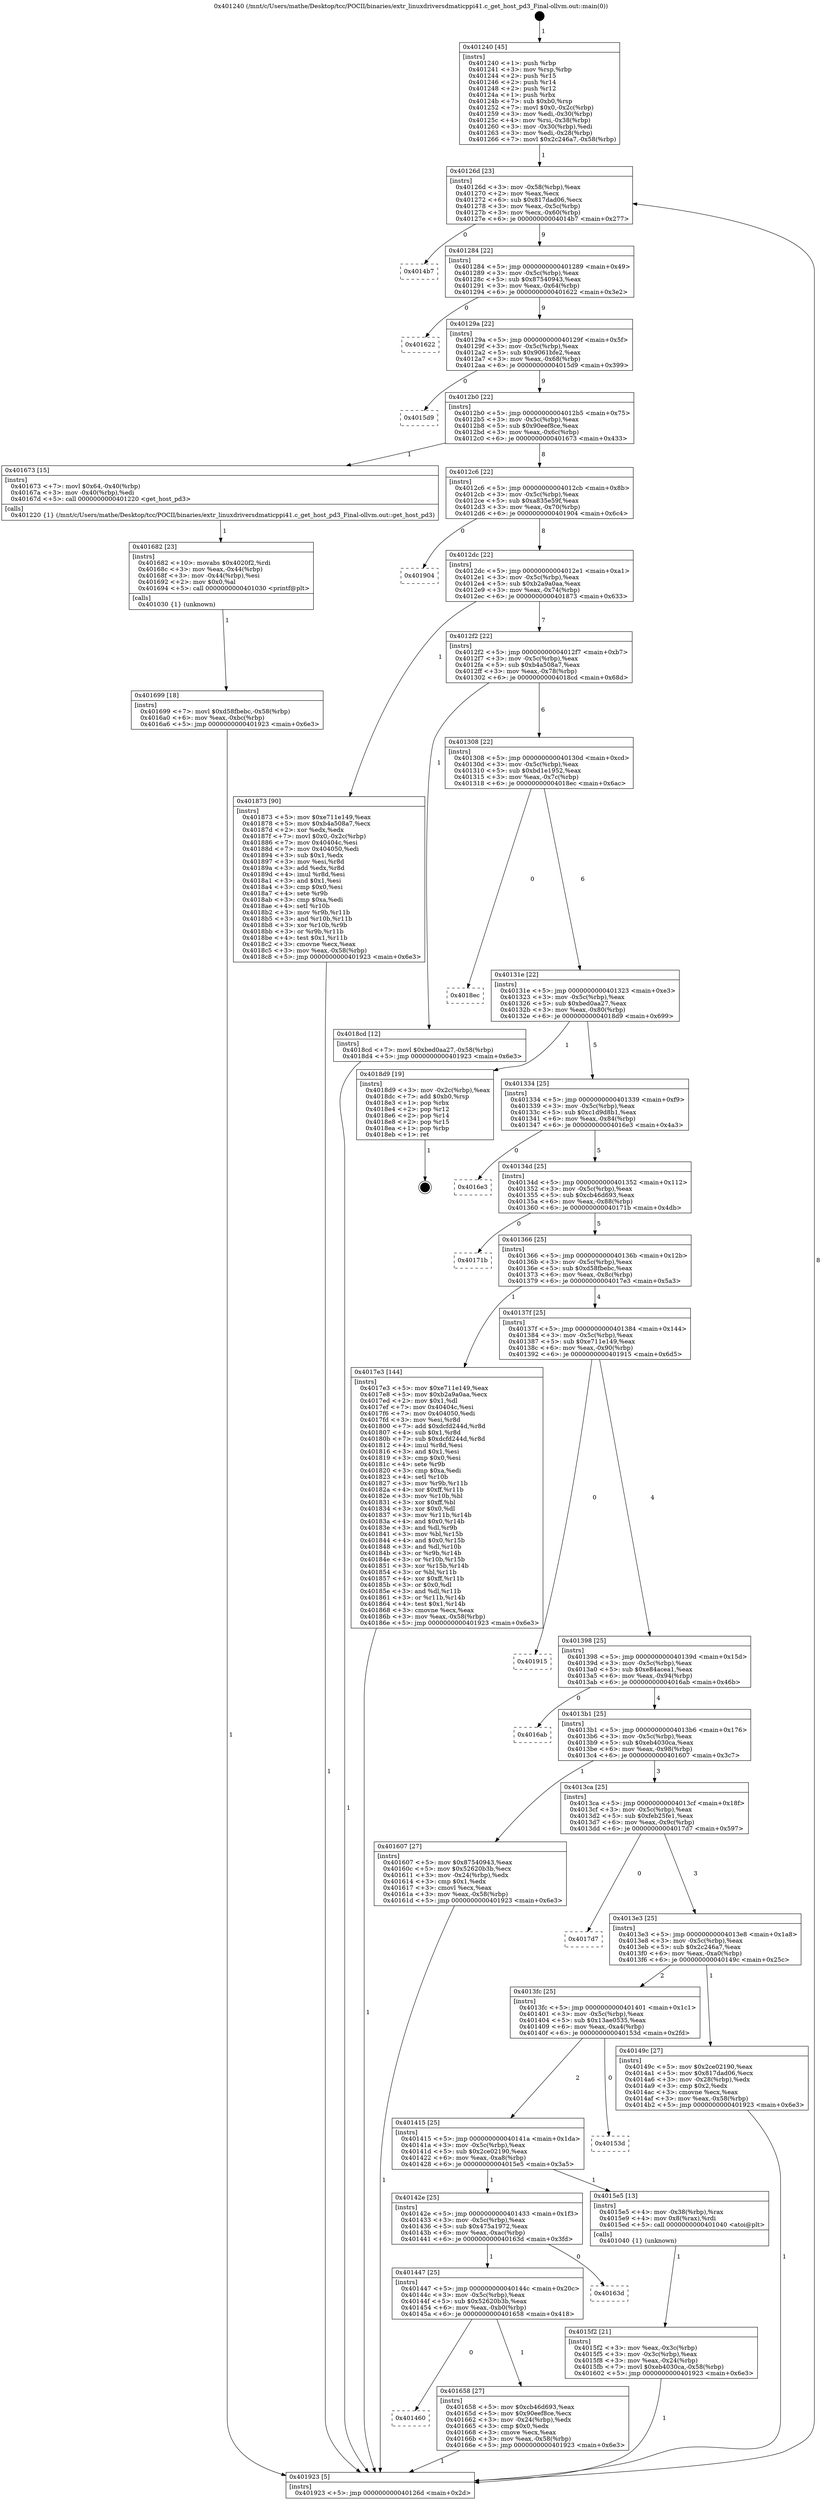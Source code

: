 digraph "0x401240" {
  label = "0x401240 (/mnt/c/Users/mathe/Desktop/tcc/POCII/binaries/extr_linuxdriversdmaticppi41.c_get_host_pd3_Final-ollvm.out::main(0))"
  labelloc = "t"
  node[shape=record]

  Entry [label="",width=0.3,height=0.3,shape=circle,fillcolor=black,style=filled]
  "0x40126d" [label="{
     0x40126d [23]\l
     | [instrs]\l
     &nbsp;&nbsp;0x40126d \<+3\>: mov -0x58(%rbp),%eax\l
     &nbsp;&nbsp;0x401270 \<+2\>: mov %eax,%ecx\l
     &nbsp;&nbsp;0x401272 \<+6\>: sub $0x817dad06,%ecx\l
     &nbsp;&nbsp;0x401278 \<+3\>: mov %eax,-0x5c(%rbp)\l
     &nbsp;&nbsp;0x40127b \<+3\>: mov %ecx,-0x60(%rbp)\l
     &nbsp;&nbsp;0x40127e \<+6\>: je 00000000004014b7 \<main+0x277\>\l
  }"]
  "0x4014b7" [label="{
     0x4014b7\l
  }", style=dashed]
  "0x401284" [label="{
     0x401284 [22]\l
     | [instrs]\l
     &nbsp;&nbsp;0x401284 \<+5\>: jmp 0000000000401289 \<main+0x49\>\l
     &nbsp;&nbsp;0x401289 \<+3\>: mov -0x5c(%rbp),%eax\l
     &nbsp;&nbsp;0x40128c \<+5\>: sub $0x87540943,%eax\l
     &nbsp;&nbsp;0x401291 \<+3\>: mov %eax,-0x64(%rbp)\l
     &nbsp;&nbsp;0x401294 \<+6\>: je 0000000000401622 \<main+0x3e2\>\l
  }"]
  Exit [label="",width=0.3,height=0.3,shape=circle,fillcolor=black,style=filled,peripheries=2]
  "0x401622" [label="{
     0x401622\l
  }", style=dashed]
  "0x40129a" [label="{
     0x40129a [22]\l
     | [instrs]\l
     &nbsp;&nbsp;0x40129a \<+5\>: jmp 000000000040129f \<main+0x5f\>\l
     &nbsp;&nbsp;0x40129f \<+3\>: mov -0x5c(%rbp),%eax\l
     &nbsp;&nbsp;0x4012a2 \<+5\>: sub $0x9061bfe2,%eax\l
     &nbsp;&nbsp;0x4012a7 \<+3\>: mov %eax,-0x68(%rbp)\l
     &nbsp;&nbsp;0x4012aa \<+6\>: je 00000000004015d9 \<main+0x399\>\l
  }"]
  "0x401699" [label="{
     0x401699 [18]\l
     | [instrs]\l
     &nbsp;&nbsp;0x401699 \<+7\>: movl $0xd58fbebc,-0x58(%rbp)\l
     &nbsp;&nbsp;0x4016a0 \<+6\>: mov %eax,-0xbc(%rbp)\l
     &nbsp;&nbsp;0x4016a6 \<+5\>: jmp 0000000000401923 \<main+0x6e3\>\l
  }"]
  "0x4015d9" [label="{
     0x4015d9\l
  }", style=dashed]
  "0x4012b0" [label="{
     0x4012b0 [22]\l
     | [instrs]\l
     &nbsp;&nbsp;0x4012b0 \<+5\>: jmp 00000000004012b5 \<main+0x75\>\l
     &nbsp;&nbsp;0x4012b5 \<+3\>: mov -0x5c(%rbp),%eax\l
     &nbsp;&nbsp;0x4012b8 \<+5\>: sub $0x90eef8ce,%eax\l
     &nbsp;&nbsp;0x4012bd \<+3\>: mov %eax,-0x6c(%rbp)\l
     &nbsp;&nbsp;0x4012c0 \<+6\>: je 0000000000401673 \<main+0x433\>\l
  }"]
  "0x401682" [label="{
     0x401682 [23]\l
     | [instrs]\l
     &nbsp;&nbsp;0x401682 \<+10\>: movabs $0x4020f2,%rdi\l
     &nbsp;&nbsp;0x40168c \<+3\>: mov %eax,-0x44(%rbp)\l
     &nbsp;&nbsp;0x40168f \<+3\>: mov -0x44(%rbp),%esi\l
     &nbsp;&nbsp;0x401692 \<+2\>: mov $0x0,%al\l
     &nbsp;&nbsp;0x401694 \<+5\>: call 0000000000401030 \<printf@plt\>\l
     | [calls]\l
     &nbsp;&nbsp;0x401030 \{1\} (unknown)\l
  }"]
  "0x401673" [label="{
     0x401673 [15]\l
     | [instrs]\l
     &nbsp;&nbsp;0x401673 \<+7\>: movl $0x64,-0x40(%rbp)\l
     &nbsp;&nbsp;0x40167a \<+3\>: mov -0x40(%rbp),%edi\l
     &nbsp;&nbsp;0x40167d \<+5\>: call 0000000000401220 \<get_host_pd3\>\l
     | [calls]\l
     &nbsp;&nbsp;0x401220 \{1\} (/mnt/c/Users/mathe/Desktop/tcc/POCII/binaries/extr_linuxdriversdmaticppi41.c_get_host_pd3_Final-ollvm.out::get_host_pd3)\l
  }"]
  "0x4012c6" [label="{
     0x4012c6 [22]\l
     | [instrs]\l
     &nbsp;&nbsp;0x4012c6 \<+5\>: jmp 00000000004012cb \<main+0x8b\>\l
     &nbsp;&nbsp;0x4012cb \<+3\>: mov -0x5c(%rbp),%eax\l
     &nbsp;&nbsp;0x4012ce \<+5\>: sub $0xa835e59f,%eax\l
     &nbsp;&nbsp;0x4012d3 \<+3\>: mov %eax,-0x70(%rbp)\l
     &nbsp;&nbsp;0x4012d6 \<+6\>: je 0000000000401904 \<main+0x6c4\>\l
  }"]
  "0x401460" [label="{
     0x401460\l
  }", style=dashed]
  "0x401904" [label="{
     0x401904\l
  }", style=dashed]
  "0x4012dc" [label="{
     0x4012dc [22]\l
     | [instrs]\l
     &nbsp;&nbsp;0x4012dc \<+5\>: jmp 00000000004012e1 \<main+0xa1\>\l
     &nbsp;&nbsp;0x4012e1 \<+3\>: mov -0x5c(%rbp),%eax\l
     &nbsp;&nbsp;0x4012e4 \<+5\>: sub $0xb2a9a0aa,%eax\l
     &nbsp;&nbsp;0x4012e9 \<+3\>: mov %eax,-0x74(%rbp)\l
     &nbsp;&nbsp;0x4012ec \<+6\>: je 0000000000401873 \<main+0x633\>\l
  }"]
  "0x401658" [label="{
     0x401658 [27]\l
     | [instrs]\l
     &nbsp;&nbsp;0x401658 \<+5\>: mov $0xcb46d693,%eax\l
     &nbsp;&nbsp;0x40165d \<+5\>: mov $0x90eef8ce,%ecx\l
     &nbsp;&nbsp;0x401662 \<+3\>: mov -0x24(%rbp),%edx\l
     &nbsp;&nbsp;0x401665 \<+3\>: cmp $0x0,%edx\l
     &nbsp;&nbsp;0x401668 \<+3\>: cmove %ecx,%eax\l
     &nbsp;&nbsp;0x40166b \<+3\>: mov %eax,-0x58(%rbp)\l
     &nbsp;&nbsp;0x40166e \<+5\>: jmp 0000000000401923 \<main+0x6e3\>\l
  }"]
  "0x401873" [label="{
     0x401873 [90]\l
     | [instrs]\l
     &nbsp;&nbsp;0x401873 \<+5\>: mov $0xe711e149,%eax\l
     &nbsp;&nbsp;0x401878 \<+5\>: mov $0xb4a508a7,%ecx\l
     &nbsp;&nbsp;0x40187d \<+2\>: xor %edx,%edx\l
     &nbsp;&nbsp;0x40187f \<+7\>: movl $0x0,-0x2c(%rbp)\l
     &nbsp;&nbsp;0x401886 \<+7\>: mov 0x40404c,%esi\l
     &nbsp;&nbsp;0x40188d \<+7\>: mov 0x404050,%edi\l
     &nbsp;&nbsp;0x401894 \<+3\>: sub $0x1,%edx\l
     &nbsp;&nbsp;0x401897 \<+3\>: mov %esi,%r8d\l
     &nbsp;&nbsp;0x40189a \<+3\>: add %edx,%r8d\l
     &nbsp;&nbsp;0x40189d \<+4\>: imul %r8d,%esi\l
     &nbsp;&nbsp;0x4018a1 \<+3\>: and $0x1,%esi\l
     &nbsp;&nbsp;0x4018a4 \<+3\>: cmp $0x0,%esi\l
     &nbsp;&nbsp;0x4018a7 \<+4\>: sete %r9b\l
     &nbsp;&nbsp;0x4018ab \<+3\>: cmp $0xa,%edi\l
     &nbsp;&nbsp;0x4018ae \<+4\>: setl %r10b\l
     &nbsp;&nbsp;0x4018b2 \<+3\>: mov %r9b,%r11b\l
     &nbsp;&nbsp;0x4018b5 \<+3\>: and %r10b,%r11b\l
     &nbsp;&nbsp;0x4018b8 \<+3\>: xor %r10b,%r9b\l
     &nbsp;&nbsp;0x4018bb \<+3\>: or %r9b,%r11b\l
     &nbsp;&nbsp;0x4018be \<+4\>: test $0x1,%r11b\l
     &nbsp;&nbsp;0x4018c2 \<+3\>: cmovne %ecx,%eax\l
     &nbsp;&nbsp;0x4018c5 \<+3\>: mov %eax,-0x58(%rbp)\l
     &nbsp;&nbsp;0x4018c8 \<+5\>: jmp 0000000000401923 \<main+0x6e3\>\l
  }"]
  "0x4012f2" [label="{
     0x4012f2 [22]\l
     | [instrs]\l
     &nbsp;&nbsp;0x4012f2 \<+5\>: jmp 00000000004012f7 \<main+0xb7\>\l
     &nbsp;&nbsp;0x4012f7 \<+3\>: mov -0x5c(%rbp),%eax\l
     &nbsp;&nbsp;0x4012fa \<+5\>: sub $0xb4a508a7,%eax\l
     &nbsp;&nbsp;0x4012ff \<+3\>: mov %eax,-0x78(%rbp)\l
     &nbsp;&nbsp;0x401302 \<+6\>: je 00000000004018cd \<main+0x68d\>\l
  }"]
  "0x401447" [label="{
     0x401447 [25]\l
     | [instrs]\l
     &nbsp;&nbsp;0x401447 \<+5\>: jmp 000000000040144c \<main+0x20c\>\l
     &nbsp;&nbsp;0x40144c \<+3\>: mov -0x5c(%rbp),%eax\l
     &nbsp;&nbsp;0x40144f \<+5\>: sub $0x52620b3b,%eax\l
     &nbsp;&nbsp;0x401454 \<+6\>: mov %eax,-0xb0(%rbp)\l
     &nbsp;&nbsp;0x40145a \<+6\>: je 0000000000401658 \<main+0x418\>\l
  }"]
  "0x4018cd" [label="{
     0x4018cd [12]\l
     | [instrs]\l
     &nbsp;&nbsp;0x4018cd \<+7\>: movl $0xbed0aa27,-0x58(%rbp)\l
     &nbsp;&nbsp;0x4018d4 \<+5\>: jmp 0000000000401923 \<main+0x6e3\>\l
  }"]
  "0x401308" [label="{
     0x401308 [22]\l
     | [instrs]\l
     &nbsp;&nbsp;0x401308 \<+5\>: jmp 000000000040130d \<main+0xcd\>\l
     &nbsp;&nbsp;0x40130d \<+3\>: mov -0x5c(%rbp),%eax\l
     &nbsp;&nbsp;0x401310 \<+5\>: sub $0xbd1e1952,%eax\l
     &nbsp;&nbsp;0x401315 \<+3\>: mov %eax,-0x7c(%rbp)\l
     &nbsp;&nbsp;0x401318 \<+6\>: je 00000000004018ec \<main+0x6ac\>\l
  }"]
  "0x40163d" [label="{
     0x40163d\l
  }", style=dashed]
  "0x4018ec" [label="{
     0x4018ec\l
  }", style=dashed]
  "0x40131e" [label="{
     0x40131e [22]\l
     | [instrs]\l
     &nbsp;&nbsp;0x40131e \<+5\>: jmp 0000000000401323 \<main+0xe3\>\l
     &nbsp;&nbsp;0x401323 \<+3\>: mov -0x5c(%rbp),%eax\l
     &nbsp;&nbsp;0x401326 \<+5\>: sub $0xbed0aa27,%eax\l
     &nbsp;&nbsp;0x40132b \<+3\>: mov %eax,-0x80(%rbp)\l
     &nbsp;&nbsp;0x40132e \<+6\>: je 00000000004018d9 \<main+0x699\>\l
  }"]
  "0x4015f2" [label="{
     0x4015f2 [21]\l
     | [instrs]\l
     &nbsp;&nbsp;0x4015f2 \<+3\>: mov %eax,-0x3c(%rbp)\l
     &nbsp;&nbsp;0x4015f5 \<+3\>: mov -0x3c(%rbp),%eax\l
     &nbsp;&nbsp;0x4015f8 \<+3\>: mov %eax,-0x24(%rbp)\l
     &nbsp;&nbsp;0x4015fb \<+7\>: movl $0xeb4030ca,-0x58(%rbp)\l
     &nbsp;&nbsp;0x401602 \<+5\>: jmp 0000000000401923 \<main+0x6e3\>\l
  }"]
  "0x4018d9" [label="{
     0x4018d9 [19]\l
     | [instrs]\l
     &nbsp;&nbsp;0x4018d9 \<+3\>: mov -0x2c(%rbp),%eax\l
     &nbsp;&nbsp;0x4018dc \<+7\>: add $0xb0,%rsp\l
     &nbsp;&nbsp;0x4018e3 \<+1\>: pop %rbx\l
     &nbsp;&nbsp;0x4018e4 \<+2\>: pop %r12\l
     &nbsp;&nbsp;0x4018e6 \<+2\>: pop %r14\l
     &nbsp;&nbsp;0x4018e8 \<+2\>: pop %r15\l
     &nbsp;&nbsp;0x4018ea \<+1\>: pop %rbp\l
     &nbsp;&nbsp;0x4018eb \<+1\>: ret\l
  }"]
  "0x401334" [label="{
     0x401334 [25]\l
     | [instrs]\l
     &nbsp;&nbsp;0x401334 \<+5\>: jmp 0000000000401339 \<main+0xf9\>\l
     &nbsp;&nbsp;0x401339 \<+3\>: mov -0x5c(%rbp),%eax\l
     &nbsp;&nbsp;0x40133c \<+5\>: sub $0xc1d9d8b1,%eax\l
     &nbsp;&nbsp;0x401341 \<+6\>: mov %eax,-0x84(%rbp)\l
     &nbsp;&nbsp;0x401347 \<+6\>: je 00000000004016e3 \<main+0x4a3\>\l
  }"]
  "0x40142e" [label="{
     0x40142e [25]\l
     | [instrs]\l
     &nbsp;&nbsp;0x40142e \<+5\>: jmp 0000000000401433 \<main+0x1f3\>\l
     &nbsp;&nbsp;0x401433 \<+3\>: mov -0x5c(%rbp),%eax\l
     &nbsp;&nbsp;0x401436 \<+5\>: sub $0x475a1972,%eax\l
     &nbsp;&nbsp;0x40143b \<+6\>: mov %eax,-0xac(%rbp)\l
     &nbsp;&nbsp;0x401441 \<+6\>: je 000000000040163d \<main+0x3fd\>\l
  }"]
  "0x4016e3" [label="{
     0x4016e3\l
  }", style=dashed]
  "0x40134d" [label="{
     0x40134d [25]\l
     | [instrs]\l
     &nbsp;&nbsp;0x40134d \<+5\>: jmp 0000000000401352 \<main+0x112\>\l
     &nbsp;&nbsp;0x401352 \<+3\>: mov -0x5c(%rbp),%eax\l
     &nbsp;&nbsp;0x401355 \<+5\>: sub $0xcb46d693,%eax\l
     &nbsp;&nbsp;0x40135a \<+6\>: mov %eax,-0x88(%rbp)\l
     &nbsp;&nbsp;0x401360 \<+6\>: je 000000000040171b \<main+0x4db\>\l
  }"]
  "0x4015e5" [label="{
     0x4015e5 [13]\l
     | [instrs]\l
     &nbsp;&nbsp;0x4015e5 \<+4\>: mov -0x38(%rbp),%rax\l
     &nbsp;&nbsp;0x4015e9 \<+4\>: mov 0x8(%rax),%rdi\l
     &nbsp;&nbsp;0x4015ed \<+5\>: call 0000000000401040 \<atoi@plt\>\l
     | [calls]\l
     &nbsp;&nbsp;0x401040 \{1\} (unknown)\l
  }"]
  "0x40171b" [label="{
     0x40171b\l
  }", style=dashed]
  "0x401366" [label="{
     0x401366 [25]\l
     | [instrs]\l
     &nbsp;&nbsp;0x401366 \<+5\>: jmp 000000000040136b \<main+0x12b\>\l
     &nbsp;&nbsp;0x40136b \<+3\>: mov -0x5c(%rbp),%eax\l
     &nbsp;&nbsp;0x40136e \<+5\>: sub $0xd58fbebc,%eax\l
     &nbsp;&nbsp;0x401373 \<+6\>: mov %eax,-0x8c(%rbp)\l
     &nbsp;&nbsp;0x401379 \<+6\>: je 00000000004017e3 \<main+0x5a3\>\l
  }"]
  "0x401415" [label="{
     0x401415 [25]\l
     | [instrs]\l
     &nbsp;&nbsp;0x401415 \<+5\>: jmp 000000000040141a \<main+0x1da\>\l
     &nbsp;&nbsp;0x40141a \<+3\>: mov -0x5c(%rbp),%eax\l
     &nbsp;&nbsp;0x40141d \<+5\>: sub $0x2ce02190,%eax\l
     &nbsp;&nbsp;0x401422 \<+6\>: mov %eax,-0xa8(%rbp)\l
     &nbsp;&nbsp;0x401428 \<+6\>: je 00000000004015e5 \<main+0x3a5\>\l
  }"]
  "0x4017e3" [label="{
     0x4017e3 [144]\l
     | [instrs]\l
     &nbsp;&nbsp;0x4017e3 \<+5\>: mov $0xe711e149,%eax\l
     &nbsp;&nbsp;0x4017e8 \<+5\>: mov $0xb2a9a0aa,%ecx\l
     &nbsp;&nbsp;0x4017ed \<+2\>: mov $0x1,%dl\l
     &nbsp;&nbsp;0x4017ef \<+7\>: mov 0x40404c,%esi\l
     &nbsp;&nbsp;0x4017f6 \<+7\>: mov 0x404050,%edi\l
     &nbsp;&nbsp;0x4017fd \<+3\>: mov %esi,%r8d\l
     &nbsp;&nbsp;0x401800 \<+7\>: add $0xdcfd244d,%r8d\l
     &nbsp;&nbsp;0x401807 \<+4\>: sub $0x1,%r8d\l
     &nbsp;&nbsp;0x40180b \<+7\>: sub $0xdcfd244d,%r8d\l
     &nbsp;&nbsp;0x401812 \<+4\>: imul %r8d,%esi\l
     &nbsp;&nbsp;0x401816 \<+3\>: and $0x1,%esi\l
     &nbsp;&nbsp;0x401819 \<+3\>: cmp $0x0,%esi\l
     &nbsp;&nbsp;0x40181c \<+4\>: sete %r9b\l
     &nbsp;&nbsp;0x401820 \<+3\>: cmp $0xa,%edi\l
     &nbsp;&nbsp;0x401823 \<+4\>: setl %r10b\l
     &nbsp;&nbsp;0x401827 \<+3\>: mov %r9b,%r11b\l
     &nbsp;&nbsp;0x40182a \<+4\>: xor $0xff,%r11b\l
     &nbsp;&nbsp;0x40182e \<+3\>: mov %r10b,%bl\l
     &nbsp;&nbsp;0x401831 \<+3\>: xor $0xff,%bl\l
     &nbsp;&nbsp;0x401834 \<+3\>: xor $0x0,%dl\l
     &nbsp;&nbsp;0x401837 \<+3\>: mov %r11b,%r14b\l
     &nbsp;&nbsp;0x40183a \<+4\>: and $0x0,%r14b\l
     &nbsp;&nbsp;0x40183e \<+3\>: and %dl,%r9b\l
     &nbsp;&nbsp;0x401841 \<+3\>: mov %bl,%r15b\l
     &nbsp;&nbsp;0x401844 \<+4\>: and $0x0,%r15b\l
     &nbsp;&nbsp;0x401848 \<+3\>: and %dl,%r10b\l
     &nbsp;&nbsp;0x40184b \<+3\>: or %r9b,%r14b\l
     &nbsp;&nbsp;0x40184e \<+3\>: or %r10b,%r15b\l
     &nbsp;&nbsp;0x401851 \<+3\>: xor %r15b,%r14b\l
     &nbsp;&nbsp;0x401854 \<+3\>: or %bl,%r11b\l
     &nbsp;&nbsp;0x401857 \<+4\>: xor $0xff,%r11b\l
     &nbsp;&nbsp;0x40185b \<+3\>: or $0x0,%dl\l
     &nbsp;&nbsp;0x40185e \<+3\>: and %dl,%r11b\l
     &nbsp;&nbsp;0x401861 \<+3\>: or %r11b,%r14b\l
     &nbsp;&nbsp;0x401864 \<+4\>: test $0x1,%r14b\l
     &nbsp;&nbsp;0x401868 \<+3\>: cmovne %ecx,%eax\l
     &nbsp;&nbsp;0x40186b \<+3\>: mov %eax,-0x58(%rbp)\l
     &nbsp;&nbsp;0x40186e \<+5\>: jmp 0000000000401923 \<main+0x6e3\>\l
  }"]
  "0x40137f" [label="{
     0x40137f [25]\l
     | [instrs]\l
     &nbsp;&nbsp;0x40137f \<+5\>: jmp 0000000000401384 \<main+0x144\>\l
     &nbsp;&nbsp;0x401384 \<+3\>: mov -0x5c(%rbp),%eax\l
     &nbsp;&nbsp;0x401387 \<+5\>: sub $0xe711e149,%eax\l
     &nbsp;&nbsp;0x40138c \<+6\>: mov %eax,-0x90(%rbp)\l
     &nbsp;&nbsp;0x401392 \<+6\>: je 0000000000401915 \<main+0x6d5\>\l
  }"]
  "0x40153d" [label="{
     0x40153d\l
  }", style=dashed]
  "0x401915" [label="{
     0x401915\l
  }", style=dashed]
  "0x401398" [label="{
     0x401398 [25]\l
     | [instrs]\l
     &nbsp;&nbsp;0x401398 \<+5\>: jmp 000000000040139d \<main+0x15d\>\l
     &nbsp;&nbsp;0x40139d \<+3\>: mov -0x5c(%rbp),%eax\l
     &nbsp;&nbsp;0x4013a0 \<+5\>: sub $0xe84acea1,%eax\l
     &nbsp;&nbsp;0x4013a5 \<+6\>: mov %eax,-0x94(%rbp)\l
     &nbsp;&nbsp;0x4013ab \<+6\>: je 00000000004016ab \<main+0x46b\>\l
  }"]
  "0x401240" [label="{
     0x401240 [45]\l
     | [instrs]\l
     &nbsp;&nbsp;0x401240 \<+1\>: push %rbp\l
     &nbsp;&nbsp;0x401241 \<+3\>: mov %rsp,%rbp\l
     &nbsp;&nbsp;0x401244 \<+2\>: push %r15\l
     &nbsp;&nbsp;0x401246 \<+2\>: push %r14\l
     &nbsp;&nbsp;0x401248 \<+2\>: push %r12\l
     &nbsp;&nbsp;0x40124a \<+1\>: push %rbx\l
     &nbsp;&nbsp;0x40124b \<+7\>: sub $0xb0,%rsp\l
     &nbsp;&nbsp;0x401252 \<+7\>: movl $0x0,-0x2c(%rbp)\l
     &nbsp;&nbsp;0x401259 \<+3\>: mov %edi,-0x30(%rbp)\l
     &nbsp;&nbsp;0x40125c \<+4\>: mov %rsi,-0x38(%rbp)\l
     &nbsp;&nbsp;0x401260 \<+3\>: mov -0x30(%rbp),%edi\l
     &nbsp;&nbsp;0x401263 \<+3\>: mov %edi,-0x28(%rbp)\l
     &nbsp;&nbsp;0x401266 \<+7\>: movl $0x2c246a7,-0x58(%rbp)\l
  }"]
  "0x4016ab" [label="{
     0x4016ab\l
  }", style=dashed]
  "0x4013b1" [label="{
     0x4013b1 [25]\l
     | [instrs]\l
     &nbsp;&nbsp;0x4013b1 \<+5\>: jmp 00000000004013b6 \<main+0x176\>\l
     &nbsp;&nbsp;0x4013b6 \<+3\>: mov -0x5c(%rbp),%eax\l
     &nbsp;&nbsp;0x4013b9 \<+5\>: sub $0xeb4030ca,%eax\l
     &nbsp;&nbsp;0x4013be \<+6\>: mov %eax,-0x98(%rbp)\l
     &nbsp;&nbsp;0x4013c4 \<+6\>: je 0000000000401607 \<main+0x3c7\>\l
  }"]
  "0x401923" [label="{
     0x401923 [5]\l
     | [instrs]\l
     &nbsp;&nbsp;0x401923 \<+5\>: jmp 000000000040126d \<main+0x2d\>\l
  }"]
  "0x401607" [label="{
     0x401607 [27]\l
     | [instrs]\l
     &nbsp;&nbsp;0x401607 \<+5\>: mov $0x87540943,%eax\l
     &nbsp;&nbsp;0x40160c \<+5\>: mov $0x52620b3b,%ecx\l
     &nbsp;&nbsp;0x401611 \<+3\>: mov -0x24(%rbp),%edx\l
     &nbsp;&nbsp;0x401614 \<+3\>: cmp $0x1,%edx\l
     &nbsp;&nbsp;0x401617 \<+3\>: cmovl %ecx,%eax\l
     &nbsp;&nbsp;0x40161a \<+3\>: mov %eax,-0x58(%rbp)\l
     &nbsp;&nbsp;0x40161d \<+5\>: jmp 0000000000401923 \<main+0x6e3\>\l
  }"]
  "0x4013ca" [label="{
     0x4013ca [25]\l
     | [instrs]\l
     &nbsp;&nbsp;0x4013ca \<+5\>: jmp 00000000004013cf \<main+0x18f\>\l
     &nbsp;&nbsp;0x4013cf \<+3\>: mov -0x5c(%rbp),%eax\l
     &nbsp;&nbsp;0x4013d2 \<+5\>: sub $0xfeb25fe1,%eax\l
     &nbsp;&nbsp;0x4013d7 \<+6\>: mov %eax,-0x9c(%rbp)\l
     &nbsp;&nbsp;0x4013dd \<+6\>: je 00000000004017d7 \<main+0x597\>\l
  }"]
  "0x4013fc" [label="{
     0x4013fc [25]\l
     | [instrs]\l
     &nbsp;&nbsp;0x4013fc \<+5\>: jmp 0000000000401401 \<main+0x1c1\>\l
     &nbsp;&nbsp;0x401401 \<+3\>: mov -0x5c(%rbp),%eax\l
     &nbsp;&nbsp;0x401404 \<+5\>: sub $0x13ae0535,%eax\l
     &nbsp;&nbsp;0x401409 \<+6\>: mov %eax,-0xa4(%rbp)\l
     &nbsp;&nbsp;0x40140f \<+6\>: je 000000000040153d \<main+0x2fd\>\l
  }"]
  "0x4017d7" [label="{
     0x4017d7\l
  }", style=dashed]
  "0x4013e3" [label="{
     0x4013e3 [25]\l
     | [instrs]\l
     &nbsp;&nbsp;0x4013e3 \<+5\>: jmp 00000000004013e8 \<main+0x1a8\>\l
     &nbsp;&nbsp;0x4013e8 \<+3\>: mov -0x5c(%rbp),%eax\l
     &nbsp;&nbsp;0x4013eb \<+5\>: sub $0x2c246a7,%eax\l
     &nbsp;&nbsp;0x4013f0 \<+6\>: mov %eax,-0xa0(%rbp)\l
     &nbsp;&nbsp;0x4013f6 \<+6\>: je 000000000040149c \<main+0x25c\>\l
  }"]
  "0x40149c" [label="{
     0x40149c [27]\l
     | [instrs]\l
     &nbsp;&nbsp;0x40149c \<+5\>: mov $0x2ce02190,%eax\l
     &nbsp;&nbsp;0x4014a1 \<+5\>: mov $0x817dad06,%ecx\l
     &nbsp;&nbsp;0x4014a6 \<+3\>: mov -0x28(%rbp),%edx\l
     &nbsp;&nbsp;0x4014a9 \<+3\>: cmp $0x2,%edx\l
     &nbsp;&nbsp;0x4014ac \<+3\>: cmovne %ecx,%eax\l
     &nbsp;&nbsp;0x4014af \<+3\>: mov %eax,-0x58(%rbp)\l
     &nbsp;&nbsp;0x4014b2 \<+5\>: jmp 0000000000401923 \<main+0x6e3\>\l
  }"]
  Entry -> "0x401240" [label=" 1"]
  "0x40126d" -> "0x4014b7" [label=" 0"]
  "0x40126d" -> "0x401284" [label=" 9"]
  "0x4018d9" -> Exit [label=" 1"]
  "0x401284" -> "0x401622" [label=" 0"]
  "0x401284" -> "0x40129a" [label=" 9"]
  "0x4018cd" -> "0x401923" [label=" 1"]
  "0x40129a" -> "0x4015d9" [label=" 0"]
  "0x40129a" -> "0x4012b0" [label=" 9"]
  "0x401873" -> "0x401923" [label=" 1"]
  "0x4012b0" -> "0x401673" [label=" 1"]
  "0x4012b0" -> "0x4012c6" [label=" 8"]
  "0x4017e3" -> "0x401923" [label=" 1"]
  "0x4012c6" -> "0x401904" [label=" 0"]
  "0x4012c6" -> "0x4012dc" [label=" 8"]
  "0x401699" -> "0x401923" [label=" 1"]
  "0x4012dc" -> "0x401873" [label=" 1"]
  "0x4012dc" -> "0x4012f2" [label=" 7"]
  "0x401682" -> "0x401699" [label=" 1"]
  "0x4012f2" -> "0x4018cd" [label=" 1"]
  "0x4012f2" -> "0x401308" [label=" 6"]
  "0x401658" -> "0x401923" [label=" 1"]
  "0x401308" -> "0x4018ec" [label=" 0"]
  "0x401308" -> "0x40131e" [label=" 6"]
  "0x401447" -> "0x401460" [label=" 0"]
  "0x40131e" -> "0x4018d9" [label=" 1"]
  "0x40131e" -> "0x401334" [label=" 5"]
  "0x401673" -> "0x401682" [label=" 1"]
  "0x401334" -> "0x4016e3" [label=" 0"]
  "0x401334" -> "0x40134d" [label=" 5"]
  "0x40142e" -> "0x401447" [label=" 1"]
  "0x40134d" -> "0x40171b" [label=" 0"]
  "0x40134d" -> "0x401366" [label=" 5"]
  "0x40142e" -> "0x40163d" [label=" 0"]
  "0x401366" -> "0x4017e3" [label=" 1"]
  "0x401366" -> "0x40137f" [label=" 4"]
  "0x401607" -> "0x401923" [label=" 1"]
  "0x40137f" -> "0x401915" [label=" 0"]
  "0x40137f" -> "0x401398" [label=" 4"]
  "0x4015f2" -> "0x401923" [label=" 1"]
  "0x401398" -> "0x4016ab" [label=" 0"]
  "0x401398" -> "0x4013b1" [label=" 4"]
  "0x401415" -> "0x40142e" [label=" 1"]
  "0x4013b1" -> "0x401607" [label=" 1"]
  "0x4013b1" -> "0x4013ca" [label=" 3"]
  "0x401415" -> "0x4015e5" [label=" 1"]
  "0x4013ca" -> "0x4017d7" [label=" 0"]
  "0x4013ca" -> "0x4013e3" [label=" 3"]
  "0x401447" -> "0x401658" [label=" 1"]
  "0x4013e3" -> "0x40149c" [label=" 1"]
  "0x4013e3" -> "0x4013fc" [label=" 2"]
  "0x40149c" -> "0x401923" [label=" 1"]
  "0x401240" -> "0x40126d" [label=" 1"]
  "0x401923" -> "0x40126d" [label=" 8"]
  "0x4015e5" -> "0x4015f2" [label=" 1"]
  "0x4013fc" -> "0x40153d" [label=" 0"]
  "0x4013fc" -> "0x401415" [label=" 2"]
}

